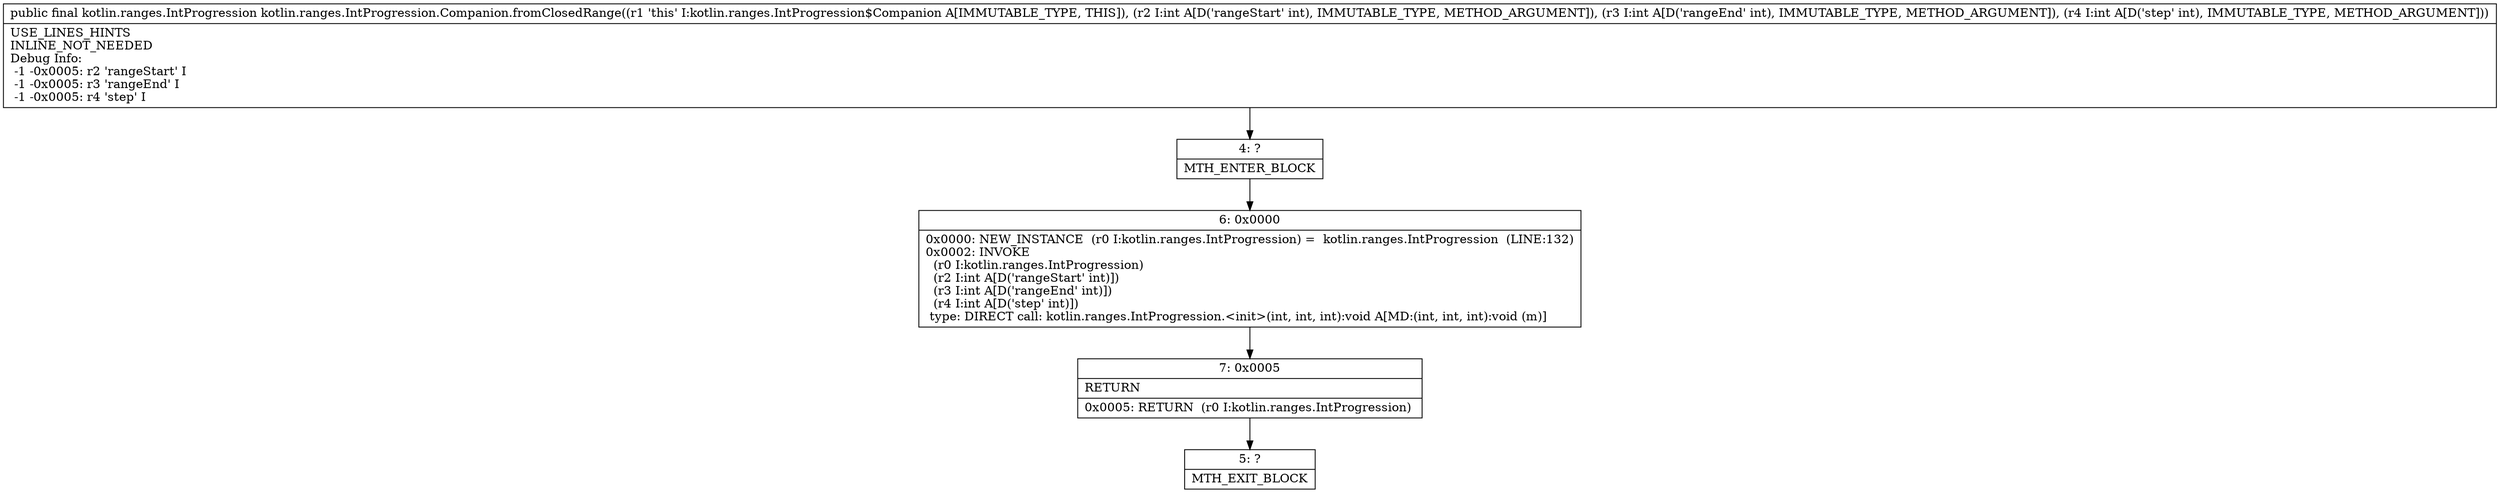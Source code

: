 digraph "CFG forkotlin.ranges.IntProgression.Companion.fromClosedRange(III)Lkotlin\/ranges\/IntProgression;" {
Node_4 [shape=record,label="{4\:\ ?|MTH_ENTER_BLOCK\l}"];
Node_6 [shape=record,label="{6\:\ 0x0000|0x0000: NEW_INSTANCE  (r0 I:kotlin.ranges.IntProgression) =  kotlin.ranges.IntProgression  (LINE:132)\l0x0002: INVOKE  \l  (r0 I:kotlin.ranges.IntProgression)\l  (r2 I:int A[D('rangeStart' int)])\l  (r3 I:int A[D('rangeEnd' int)])\l  (r4 I:int A[D('step' int)])\l type: DIRECT call: kotlin.ranges.IntProgression.\<init\>(int, int, int):void A[MD:(int, int, int):void (m)]\l}"];
Node_7 [shape=record,label="{7\:\ 0x0005|RETURN\l|0x0005: RETURN  (r0 I:kotlin.ranges.IntProgression) \l}"];
Node_5 [shape=record,label="{5\:\ ?|MTH_EXIT_BLOCK\l}"];
MethodNode[shape=record,label="{public final kotlin.ranges.IntProgression kotlin.ranges.IntProgression.Companion.fromClosedRange((r1 'this' I:kotlin.ranges.IntProgression$Companion A[IMMUTABLE_TYPE, THIS]), (r2 I:int A[D('rangeStart' int), IMMUTABLE_TYPE, METHOD_ARGUMENT]), (r3 I:int A[D('rangeEnd' int), IMMUTABLE_TYPE, METHOD_ARGUMENT]), (r4 I:int A[D('step' int), IMMUTABLE_TYPE, METHOD_ARGUMENT]))  | USE_LINES_HINTS\lINLINE_NOT_NEEDED\lDebug Info:\l  \-1 \-0x0005: r2 'rangeStart' I\l  \-1 \-0x0005: r3 'rangeEnd' I\l  \-1 \-0x0005: r4 'step' I\l}"];
MethodNode -> Node_4;Node_4 -> Node_6;
Node_6 -> Node_7;
Node_7 -> Node_5;
}

